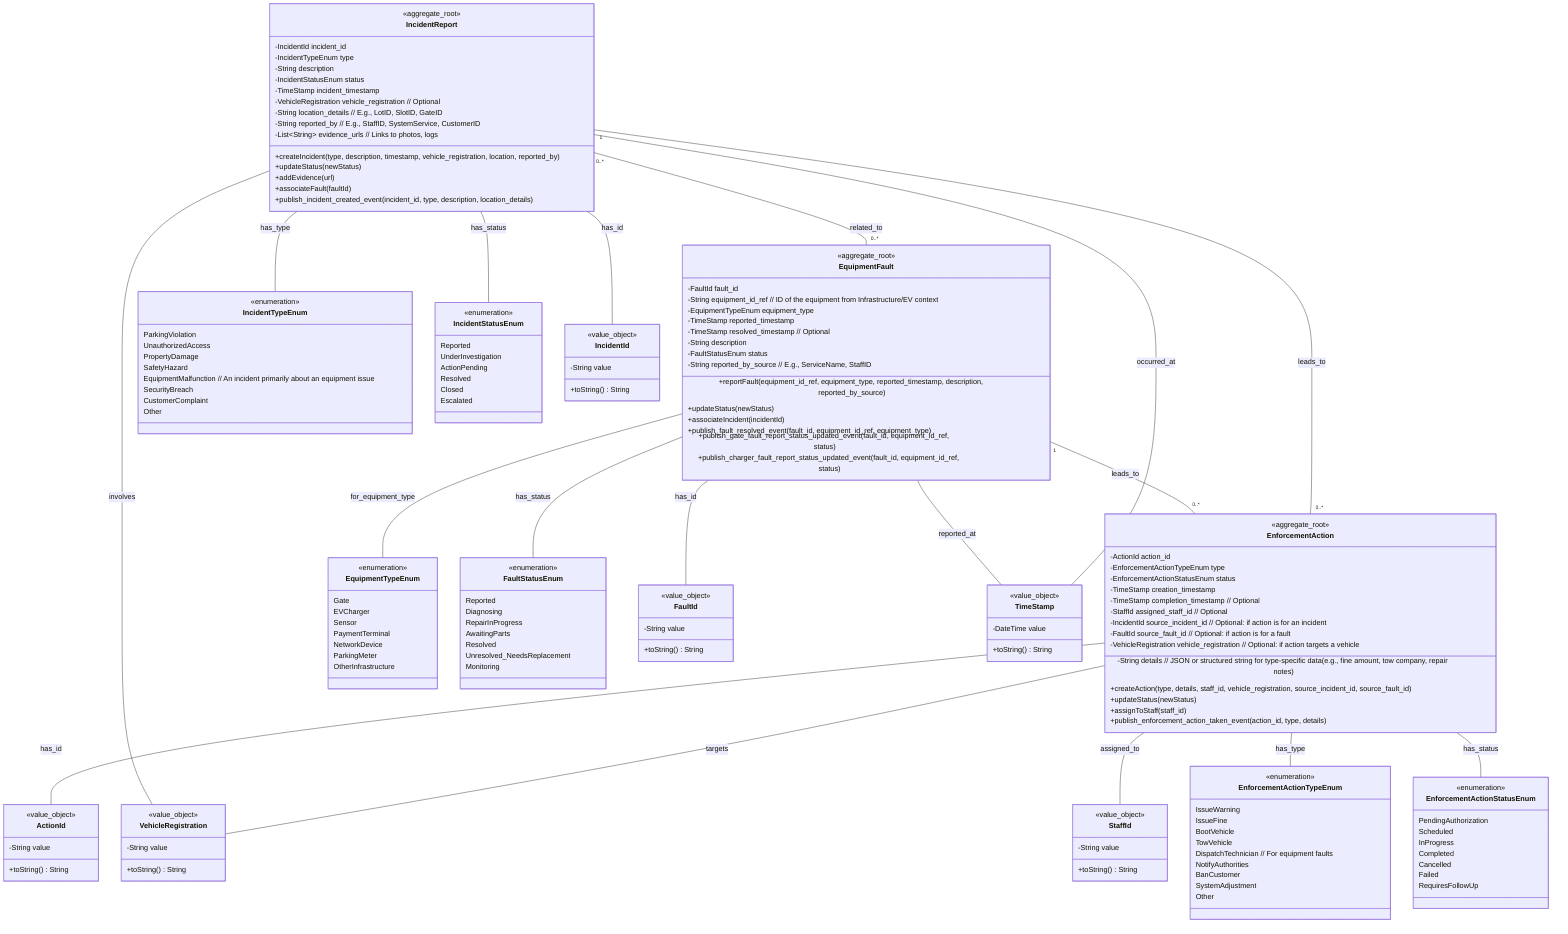 classDiagram
    class IncidentReport {
        <<aggregate_root>>
        -IncidentId incident_id
        -IncidentTypeEnum type
        -String description
        -IncidentStatusEnum status
        -TimeStamp incident_timestamp
        -VehicleRegistration vehicle_registration // Optional
        -String location_details // E.g., LotID, SlotID, GateID
        -String reported_by // E.g., StaffID, SystemService, CustomerID
        -List~String~ evidence_urls // Links to photos, logs
        +createIncident(type, description, timestamp, vehicle_registration, location, reported_by)
        +updateStatus(newStatus)
        +addEvidence(url)
        +associateFault(faultId)
        +publish_incident_created_event(incident_id, type, description, location_details)
    }

    class EquipmentFault {
        <<aggregate_root>>
        -FaultId fault_id
        -String equipment_id_ref // ID of the equipment from Infrastructure/EV context
        -EquipmentTypeEnum equipment_type
        -TimeStamp reported_timestamp
        -TimeStamp resolved_timestamp // Optional
        -String description
        -FaultStatusEnum status
        -String reported_by_source // E.g., ServiceName, StaffID
        +reportFault(equipment_id_ref, equipment_type, reported_timestamp, description, reported_by_source)
        +updateStatus(newStatus)
        +associateIncident(incidentId)
        +publish_fault_resolved_event(fault_id, equipment_id_ref, equipment_type)
        +publish_gate_fault_report_status_updated_event(fault_id, equipment_id_ref, status)
        +publish_charger_fault_report_status_updated_event(fault_id, equipment_id_ref, status)
    }

    class EnforcementAction {
        <<aggregate_root>>
        -ActionId action_id
        -EnforcementActionTypeEnum type
        -EnforcementActionStatusEnum status
        -TimeStamp creation_timestamp
        -TimeStamp completion_timestamp // Optional
        -String details // JSON or structured string for type-specific data (e.g., fine amount, tow company, repair notes)
        -StaffId assigned_staff_id // Optional
        -IncidentId source_incident_id // Optional: if action is for an incident
        -FaultId source_fault_id       // Optional: if action is for a fault
        -VehicleRegistration vehicle_registration // Optional: if action targets a vehicle
        +createAction(type, details, staff_id, vehicle_registration, source_incident_id, source_fault_id)
        +updateStatus(newStatus)
        +assignToStaff(staff_id)
        +publish_enforcement_action_taken_event(action_id, type, details)
    }

    class IncidentTypeEnum {
        <<enumeration>>
        ParkingViolation
        UnauthorizedAccess
        PropertyDamage
        SafetyHazard
        EquipmentMalfunction // An incident primarily about an equipment issue
        SecurityBreach
        CustomerComplaint
        Other
    }

    class IncidentStatusEnum {
        <<enumeration>>
        Reported
        UnderInvestigation
        ActionPending
        Resolved
        Closed
        Escalated
    }

    class EquipmentTypeEnum {
        <<enumeration>>
        Gate
        EVCharger
        Sensor
        PaymentTerminal
        NetworkDevice
        ParkingMeter
        OtherInfrastructure
    }

    class FaultStatusEnum {
        <<enumeration>>
        Reported
        Diagnosing
        RepairInProgress
        AwaitingParts
        Resolved
        Unresolved_NeedsReplacement
        Monitoring
    }

    class EnforcementActionTypeEnum {
        <<enumeration>>
        IssueWarning
        IssueFine
        BootVehicle
        TowVehicle
        DispatchTechnician // For equipment faults
        NotifyAuthorities
        BanCustomer
        SystemAdjustment
        Other
    }

    class EnforcementActionStatusEnum {
        <<enumeration>>
        PendingAuthorization
        Scheduled
        InProgress
        Completed
        Cancelled
        Failed
        RequiresFollowUp
    }

    class IncidentId {
        <<value_object>>
        -String value
        +toString() String
    }

    class FaultId {
        <<value_object>>
        -String value
        +toString() String
    }

    class ActionId {
        <<value_object>>
        -String value
        +toString() String
    }

    class StaffId {
        <<value_object>>
        -String value
        +toString() String
    }

    class VehicleRegistration {
        <<value_object>>
        -String value
        +toString() String
    }

    class TimeStamp {
        <<value_object>>
        -DateTime value
        +toString() String
    }

    IncidentReport -- IncidentId : has_id
    IncidentReport "1" -- "0..*" EnforcementAction : leads_to
    EquipmentFault -- FaultId : has_id
    EquipmentFault "1" -- "0..*" EnforcementAction : leads_to
    EnforcementAction -- ActionId : has_id
    EnforcementAction -- StaffId : assigned_to
    EnforcementAction -- VehicleRegistration : targets
    IncidentReport -- VehicleRegistration : involves
    IncidentReport -- TimeStamp : occurred_at
    EquipmentFault -- TimeStamp : reported_at

    IncidentReport "0..*" -- "0..*" EquipmentFault : related_to

    IncidentReport -- IncidentTypeEnum : has_type
    IncidentReport -- IncidentStatusEnum : has_status

    EquipmentFault -- EquipmentTypeEnum : for_equipment_type
    EquipmentFault -- FaultStatusEnum : has_status

    EnforcementAction -- EnforcementActionTypeEnum : has_type
    EnforcementAction -- EnforcementActionStatusEnum : has_status